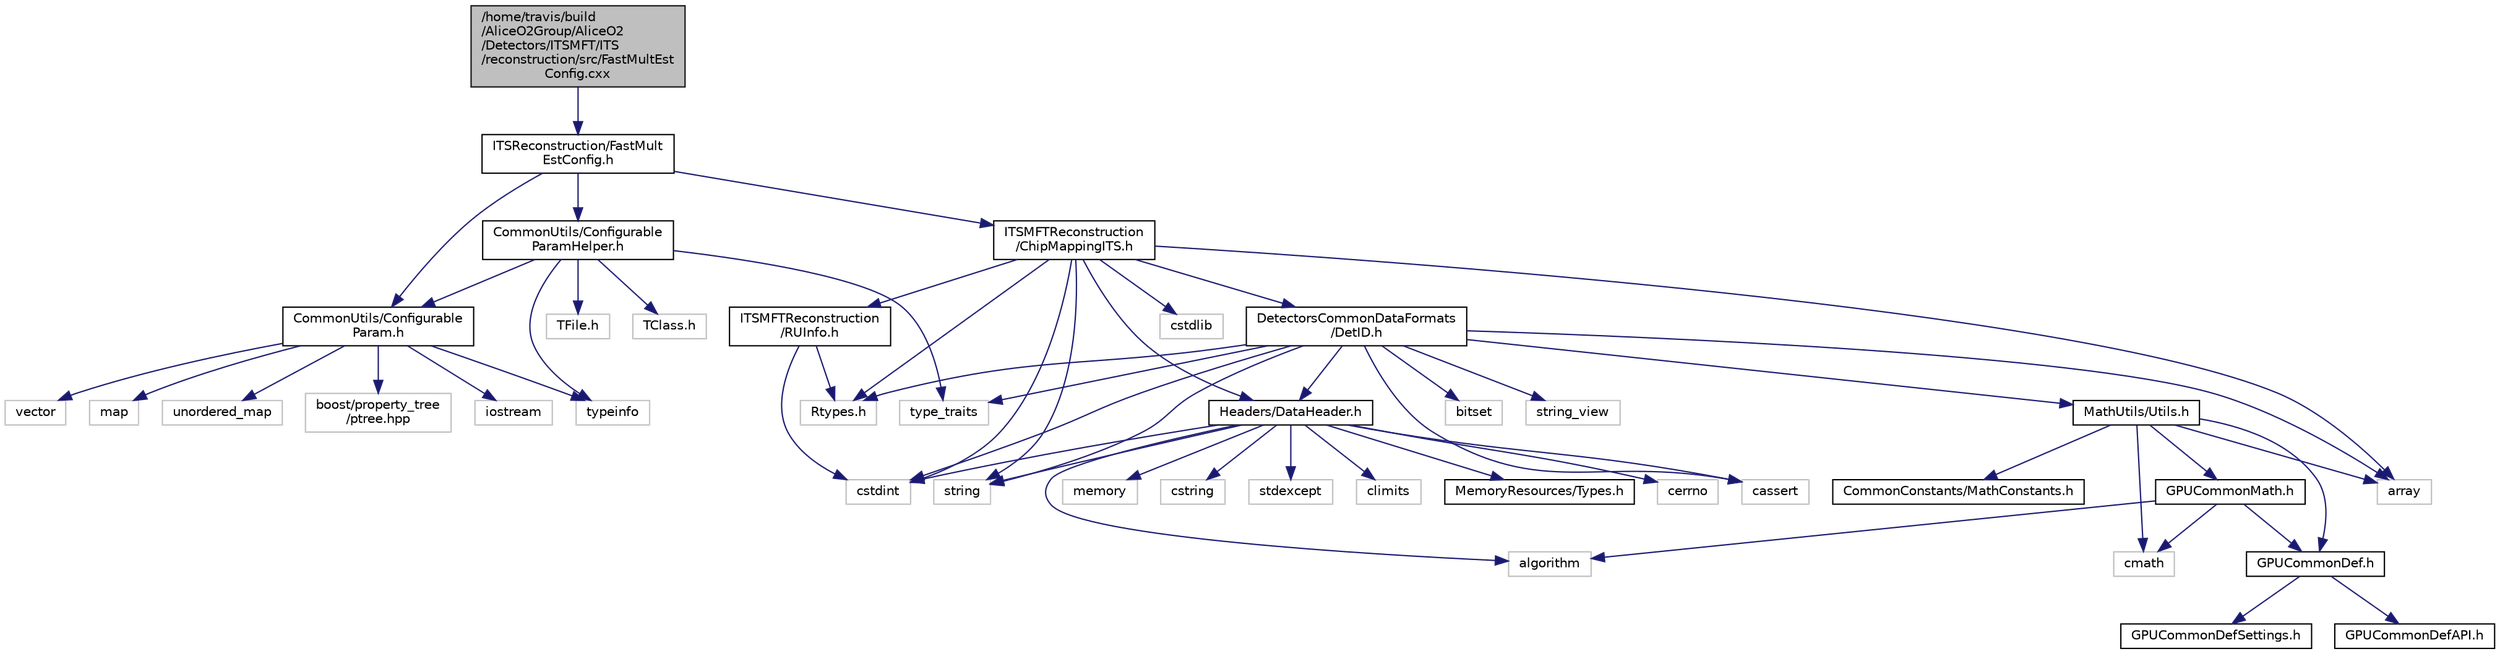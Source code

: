 digraph "/home/travis/build/AliceO2Group/AliceO2/Detectors/ITSMFT/ITS/reconstruction/src/FastMultEstConfig.cxx"
{
 // INTERACTIVE_SVG=YES
  bgcolor="transparent";
  edge [fontname="Helvetica",fontsize="10",labelfontname="Helvetica",labelfontsize="10"];
  node [fontname="Helvetica",fontsize="10",shape=record];
  Node0 [label="/home/travis/build\l/AliceO2Group/AliceO2\l/Detectors/ITSMFT/ITS\l/reconstruction/src/FastMultEst\lConfig.cxx",height=0.2,width=0.4,color="black", fillcolor="grey75", style="filled", fontcolor="black"];
  Node0 -> Node1 [color="midnightblue",fontsize="10",style="solid",fontname="Helvetica"];
  Node1 [label="ITSReconstruction/FastMult\lEstConfig.h",height=0.2,width=0.4,color="black",URL="$de/df4/FastMultEstConfig_8h.html",tooltip="Configuration parameters for ITS fast multiplicity estimator. "];
  Node1 -> Node2 [color="midnightblue",fontsize="10",style="solid",fontname="Helvetica"];
  Node2 [label="CommonUtils/Configurable\lParam.h",height=0.2,width=0.4,color="black",URL="$db/d2c/ConfigurableParam_8h.html"];
  Node2 -> Node3 [color="midnightblue",fontsize="10",style="solid",fontname="Helvetica"];
  Node3 [label="vector",height=0.2,width=0.4,color="grey75"];
  Node2 -> Node4 [color="midnightblue",fontsize="10",style="solid",fontname="Helvetica"];
  Node4 [label="map",height=0.2,width=0.4,color="grey75"];
  Node2 -> Node5 [color="midnightblue",fontsize="10",style="solid",fontname="Helvetica"];
  Node5 [label="unordered_map",height=0.2,width=0.4,color="grey75"];
  Node2 -> Node6 [color="midnightblue",fontsize="10",style="solid",fontname="Helvetica"];
  Node6 [label="boost/property_tree\l/ptree.hpp",height=0.2,width=0.4,color="grey75"];
  Node2 -> Node7 [color="midnightblue",fontsize="10",style="solid",fontname="Helvetica"];
  Node7 [label="typeinfo",height=0.2,width=0.4,color="grey75"];
  Node2 -> Node8 [color="midnightblue",fontsize="10",style="solid",fontname="Helvetica"];
  Node8 [label="iostream",height=0.2,width=0.4,color="grey75"];
  Node1 -> Node9 [color="midnightblue",fontsize="10",style="solid",fontname="Helvetica"];
  Node9 [label="CommonUtils/Configurable\lParamHelper.h",height=0.2,width=0.4,color="black",URL="$da/d6b/ConfigurableParamHelper_8h.html"];
  Node9 -> Node2 [color="midnightblue",fontsize="10",style="solid",fontname="Helvetica"];
  Node9 -> Node10 [color="midnightblue",fontsize="10",style="solid",fontname="Helvetica"];
  Node10 [label="TClass.h",height=0.2,width=0.4,color="grey75"];
  Node9 -> Node11 [color="midnightblue",fontsize="10",style="solid",fontname="Helvetica"];
  Node11 [label="type_traits",height=0.2,width=0.4,color="grey75"];
  Node9 -> Node7 [color="midnightblue",fontsize="10",style="solid",fontname="Helvetica"];
  Node9 -> Node12 [color="midnightblue",fontsize="10",style="solid",fontname="Helvetica"];
  Node12 [label="TFile.h",height=0.2,width=0.4,color="grey75"];
  Node1 -> Node13 [color="midnightblue",fontsize="10",style="solid",fontname="Helvetica"];
  Node13 [label="ITSMFTReconstruction\l/ChipMappingITS.h",height=0.2,width=0.4,color="black",URL="$d3/d57/ChipMappingITS_8h.html"];
  Node13 -> Node14 [color="midnightblue",fontsize="10",style="solid",fontname="Helvetica"];
  Node14 [label="Rtypes.h",height=0.2,width=0.4,color="grey75"];
  Node13 -> Node15 [color="midnightblue",fontsize="10",style="solid",fontname="Helvetica"];
  Node15 [label="array",height=0.2,width=0.4,color="grey75"];
  Node13 -> Node16 [color="midnightblue",fontsize="10",style="solid",fontname="Helvetica"];
  Node16 [label="cstdlib",height=0.2,width=0.4,color="grey75"];
  Node13 -> Node17 [color="midnightblue",fontsize="10",style="solid",fontname="Helvetica"];
  Node17 [label="cstdint",height=0.2,width=0.4,color="grey75"];
  Node13 -> Node18 [color="midnightblue",fontsize="10",style="solid",fontname="Helvetica"];
  Node18 [label="string",height=0.2,width=0.4,color="grey75"];
  Node13 -> Node19 [color="midnightblue",fontsize="10",style="solid",fontname="Helvetica"];
  Node19 [label="Headers/DataHeader.h",height=0.2,width=0.4,color="black",URL="$dc/dcd/DataHeader_8h.html"];
  Node19 -> Node17 [color="midnightblue",fontsize="10",style="solid",fontname="Helvetica"];
  Node19 -> Node20 [color="midnightblue",fontsize="10",style="solid",fontname="Helvetica"];
  Node20 [label="memory",height=0.2,width=0.4,color="grey75"];
  Node19 -> Node21 [color="midnightblue",fontsize="10",style="solid",fontname="Helvetica"];
  Node21 [label="cassert",height=0.2,width=0.4,color="grey75"];
  Node19 -> Node22 [color="midnightblue",fontsize="10",style="solid",fontname="Helvetica"];
  Node22 [label="cstring",height=0.2,width=0.4,color="grey75"];
  Node19 -> Node23 [color="midnightblue",fontsize="10",style="solid",fontname="Helvetica"];
  Node23 [label="algorithm",height=0.2,width=0.4,color="grey75"];
  Node19 -> Node24 [color="midnightblue",fontsize="10",style="solid",fontname="Helvetica"];
  Node24 [label="stdexcept",height=0.2,width=0.4,color="grey75"];
  Node19 -> Node18 [color="midnightblue",fontsize="10",style="solid",fontname="Helvetica"];
  Node19 -> Node25 [color="midnightblue",fontsize="10",style="solid",fontname="Helvetica"];
  Node25 [label="climits",height=0.2,width=0.4,color="grey75"];
  Node19 -> Node26 [color="midnightblue",fontsize="10",style="solid",fontname="Helvetica"];
  Node26 [label="MemoryResources/Types.h",height=0.2,width=0.4,color="black",URL="$d7/df8/Types_8h.html"];
  Node19 -> Node27 [color="midnightblue",fontsize="10",style="solid",fontname="Helvetica"];
  Node27 [label="cerrno",height=0.2,width=0.4,color="grey75"];
  Node13 -> Node28 [color="midnightblue",fontsize="10",style="solid",fontname="Helvetica"];
  Node28 [label="ITSMFTReconstruction\l/RUInfo.h",height=0.2,width=0.4,color="black",URL="$dc/dd8/RUInfo_8h.html"];
  Node28 -> Node14 [color="midnightblue",fontsize="10",style="solid",fontname="Helvetica"];
  Node28 -> Node17 [color="midnightblue",fontsize="10",style="solid",fontname="Helvetica"];
  Node13 -> Node29 [color="midnightblue",fontsize="10",style="solid",fontname="Helvetica"];
  Node29 [label="DetectorsCommonDataFormats\l/DetID.h",height=0.2,width=0.4,color="black",URL="$d6/d31/DetID_8h.html"];
  Node29 -> Node14 [color="midnightblue",fontsize="10",style="solid",fontname="Helvetica"];
  Node29 -> Node15 [color="midnightblue",fontsize="10",style="solid",fontname="Helvetica"];
  Node29 -> Node30 [color="midnightblue",fontsize="10",style="solid",fontname="Helvetica"];
  Node30 [label="bitset",height=0.2,width=0.4,color="grey75"];
  Node29 -> Node21 [color="midnightblue",fontsize="10",style="solid",fontname="Helvetica"];
  Node29 -> Node17 [color="midnightblue",fontsize="10",style="solid",fontname="Helvetica"];
  Node29 -> Node31 [color="midnightblue",fontsize="10",style="solid",fontname="Helvetica"];
  Node31 [label="string_view",height=0.2,width=0.4,color="grey75"];
  Node29 -> Node18 [color="midnightblue",fontsize="10",style="solid",fontname="Helvetica"];
  Node29 -> Node11 [color="midnightblue",fontsize="10",style="solid",fontname="Helvetica"];
  Node29 -> Node32 [color="midnightblue",fontsize="10",style="solid",fontname="Helvetica"];
  Node32 [label="MathUtils/Utils.h",height=0.2,width=0.4,color="black",URL="$d9/d52/Common_2MathUtils_2include_2MathUtils_2Utils_8h.html"];
  Node32 -> Node15 [color="midnightblue",fontsize="10",style="solid",fontname="Helvetica"];
  Node32 -> Node33 [color="midnightblue",fontsize="10",style="solid",fontname="Helvetica"];
  Node33 [label="cmath",height=0.2,width=0.4,color="grey75"];
  Node32 -> Node34 [color="midnightblue",fontsize="10",style="solid",fontname="Helvetica"];
  Node34 [label="GPUCommonDef.h",height=0.2,width=0.4,color="black",URL="$df/d21/GPUCommonDef_8h.html"];
  Node34 -> Node35 [color="midnightblue",fontsize="10",style="solid",fontname="Helvetica"];
  Node35 [label="GPUCommonDefSettings.h",height=0.2,width=0.4,color="black",URL="$d5/d93/GPUCommonDefSettings_8h.html"];
  Node34 -> Node36 [color="midnightblue",fontsize="10",style="solid",fontname="Helvetica"];
  Node36 [label="GPUCommonDefAPI.h",height=0.2,width=0.4,color="black",URL="$da/d5a/GPUCommonDefAPI_8h.html"];
  Node32 -> Node37 [color="midnightblue",fontsize="10",style="solid",fontname="Helvetica"];
  Node37 [label="GPUCommonMath.h",height=0.2,width=0.4,color="black",URL="$d6/da2/GPUCommonMath_8h.html"];
  Node37 -> Node34 [color="midnightblue",fontsize="10",style="solid",fontname="Helvetica"];
  Node37 -> Node33 [color="midnightblue",fontsize="10",style="solid",fontname="Helvetica"];
  Node37 -> Node23 [color="midnightblue",fontsize="10",style="solid",fontname="Helvetica"];
  Node32 -> Node38 [color="midnightblue",fontsize="10",style="solid",fontname="Helvetica"];
  Node38 [label="CommonConstants/MathConstants.h",height=0.2,width=0.4,color="black",URL="$d6/d84/MathConstants_8h.html",tooltip="useful math constants "];
  Node29 -> Node19 [color="midnightblue",fontsize="10",style="solid",fontname="Helvetica"];
}
